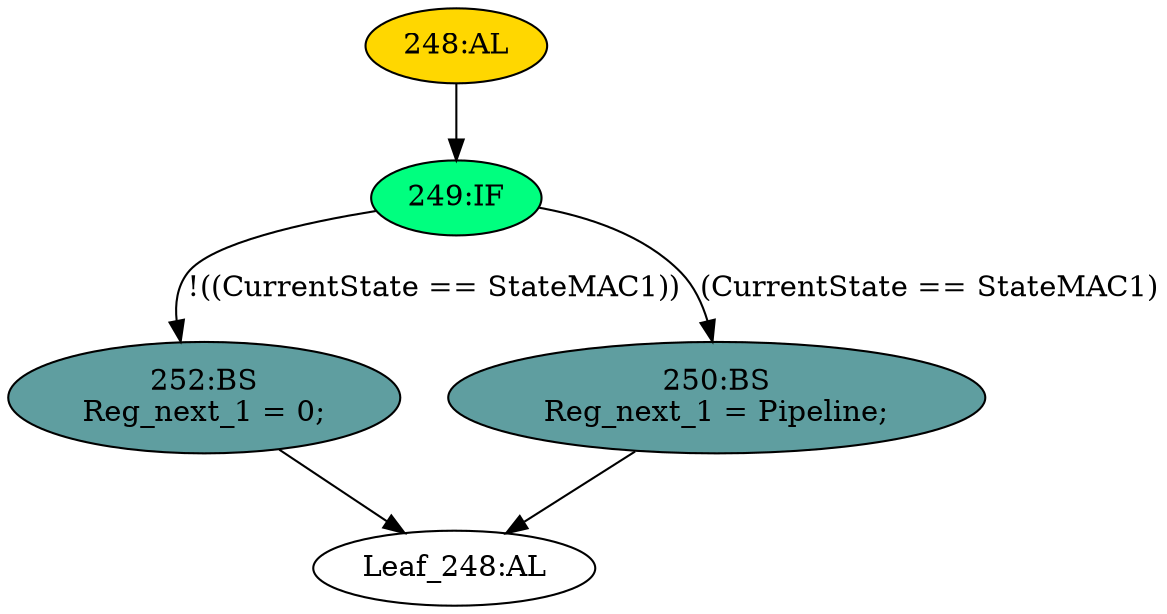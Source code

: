 strict digraph "" {
	node [label="\N"];
	"248:AL"	 [ast="<pyverilog.vparser.ast.Always object at 0x7f7ac5192e10>",
		clk_sens=False,
		fillcolor=gold,
		label="248:AL",
		sens="['CurrentState', 'Pipeline']",
		statements="[]",
		style=filled,
		typ=Always,
		use_var="['StateMAC1', 'Pipeline', 'CurrentState']"];
	"249:IF"	 [ast="<pyverilog.vparser.ast.IfStatement object at 0x7f7ac5192fd0>",
		fillcolor=springgreen,
		label="249:IF",
		statements="[]",
		style=filled,
		typ=IfStatement];
	"248:AL" -> "249:IF"	 [cond="[]",
		lineno=None];
	"252:BS"	 [ast="<pyverilog.vparser.ast.BlockingSubstitution object at 0x7f7ac5197050>",
		fillcolor=cadetblue,
		label="252:BS
Reg_next_1 = 0;",
		statements="[<pyverilog.vparser.ast.BlockingSubstitution object at 0x7f7ac5197050>]",
		style=filled,
		typ=BlockingSubstitution];
	"Leaf_248:AL"	 [def_var="['Reg_next_1']",
		label="Leaf_248:AL"];
	"252:BS" -> "Leaf_248:AL"	 [cond="[]",
		lineno=None];
	"249:IF" -> "252:BS"	 [cond="['CurrentState', 'StateMAC1']",
		label="!((CurrentState == StateMAC1))",
		lineno=249];
	"250:BS"	 [ast="<pyverilog.vparser.ast.BlockingSubstitution object at 0x7f7ac5197190>",
		fillcolor=cadetblue,
		label="250:BS
Reg_next_1 = Pipeline;",
		statements="[<pyverilog.vparser.ast.BlockingSubstitution object at 0x7f7ac5197190>]",
		style=filled,
		typ=BlockingSubstitution];
	"249:IF" -> "250:BS"	 [cond="['CurrentState', 'StateMAC1']",
		label="(CurrentState == StateMAC1)",
		lineno=249];
	"250:BS" -> "Leaf_248:AL"	 [cond="[]",
		lineno=None];
}
